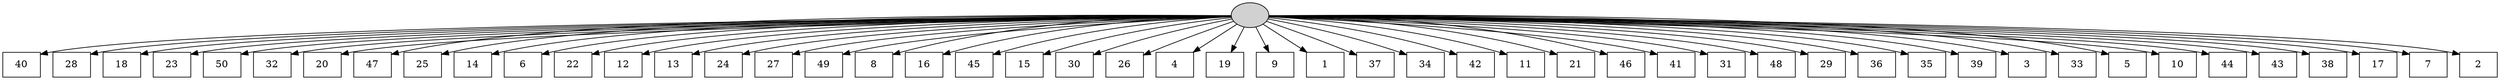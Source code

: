 digraph G {
0[style=filled, fillcolor=grey82, label=""];
1[shape=box,style=filled, fillcolor=white,label="40\n"];
2[shape=box,style=filled, fillcolor=white,label="28\n"];
3[shape=box,style=filled, fillcolor=white,label="18\n"];
4[shape=box,style=filled, fillcolor=white,label="23\n"];
5[shape=box,style=filled, fillcolor=white,label="50\n"];
6[shape=box,style=filled, fillcolor=white,label="32\n"];
7[shape=box,style=filled, fillcolor=white,label="20\n"];
8[shape=box,style=filled, fillcolor=white,label="47\n"];
9[shape=box,style=filled, fillcolor=white,label="25\n"];
10[shape=box,style=filled, fillcolor=white,label="14\n"];
11[shape=box,style=filled, fillcolor=white,label="6\n"];
12[shape=box,style=filled, fillcolor=white,label="22\n"];
13[shape=box,style=filled, fillcolor=white,label="12\n"];
14[shape=box,style=filled, fillcolor=white,label="13\n"];
15[shape=box,style=filled, fillcolor=white,label="24\n"];
16[shape=box,style=filled, fillcolor=white,label="27\n"];
17[shape=box,style=filled, fillcolor=white,label="49\n"];
18[shape=box,style=filled, fillcolor=white,label="8\n"];
19[shape=box,style=filled, fillcolor=white,label="16\n"];
20[shape=box,style=filled, fillcolor=white,label="45\n"];
21[shape=box,style=filled, fillcolor=white,label="15\n"];
22[shape=box,style=filled, fillcolor=white,label="30\n"];
23[shape=box,style=filled, fillcolor=white,label="26\n"];
24[shape=box,style=filled, fillcolor=white,label="4\n"];
25[shape=box,style=filled, fillcolor=white,label="19\n"];
26[shape=box,style=filled, fillcolor=white,label="9\n"];
27[shape=box,style=filled, fillcolor=white,label="1\n"];
28[shape=box,style=filled, fillcolor=white,label="37\n"];
29[shape=box,style=filled, fillcolor=white,label="34\n"];
30[shape=box,style=filled, fillcolor=white,label="42\n"];
31[shape=box,style=filled, fillcolor=white,label="11\n"];
32[shape=box,style=filled, fillcolor=white,label="21\n"];
33[shape=box,style=filled, fillcolor=white,label="46\n"];
34[shape=box,style=filled, fillcolor=white,label="41\n"];
35[shape=box,style=filled, fillcolor=white,label="31\n"];
36[shape=box,style=filled, fillcolor=white,label="48\n"];
37[shape=box,style=filled, fillcolor=white,label="29\n"];
38[shape=box,style=filled, fillcolor=white,label="36\n"];
39[shape=box,style=filled, fillcolor=white,label="35\n"];
40[shape=box,style=filled, fillcolor=white,label="39\n"];
41[shape=box,style=filled, fillcolor=white,label="3\n"];
42[shape=box,style=filled, fillcolor=white,label="33\n"];
43[shape=box,style=filled, fillcolor=white,label="5\n"];
44[shape=box,style=filled, fillcolor=white,label="10\n"];
45[shape=box,style=filled, fillcolor=white,label="44\n"];
46[shape=box,style=filled, fillcolor=white,label="43\n"];
47[shape=box,style=filled, fillcolor=white,label="38\n"];
48[shape=box,style=filled, fillcolor=white,label="17\n"];
49[shape=box,style=filled, fillcolor=white,label="7\n"];
50[shape=box,style=filled, fillcolor=white,label="2\n"];
0->1 ;
0->2 ;
0->3 ;
0->4 ;
0->5 ;
0->6 ;
0->7 ;
0->8 ;
0->9 ;
0->10 ;
0->11 ;
0->12 ;
0->13 ;
0->14 ;
0->15 ;
0->16 ;
0->17 ;
0->18 ;
0->19 ;
0->20 ;
0->21 ;
0->22 ;
0->23 ;
0->24 ;
0->25 ;
0->26 ;
0->27 ;
0->28 ;
0->29 ;
0->30 ;
0->31 ;
0->32 ;
0->33 ;
0->34 ;
0->35 ;
0->36 ;
0->37 ;
0->38 ;
0->39 ;
0->40 ;
0->41 ;
0->42 ;
0->43 ;
0->44 ;
0->45 ;
0->46 ;
0->47 ;
0->48 ;
0->49 ;
0->50 ;
}
